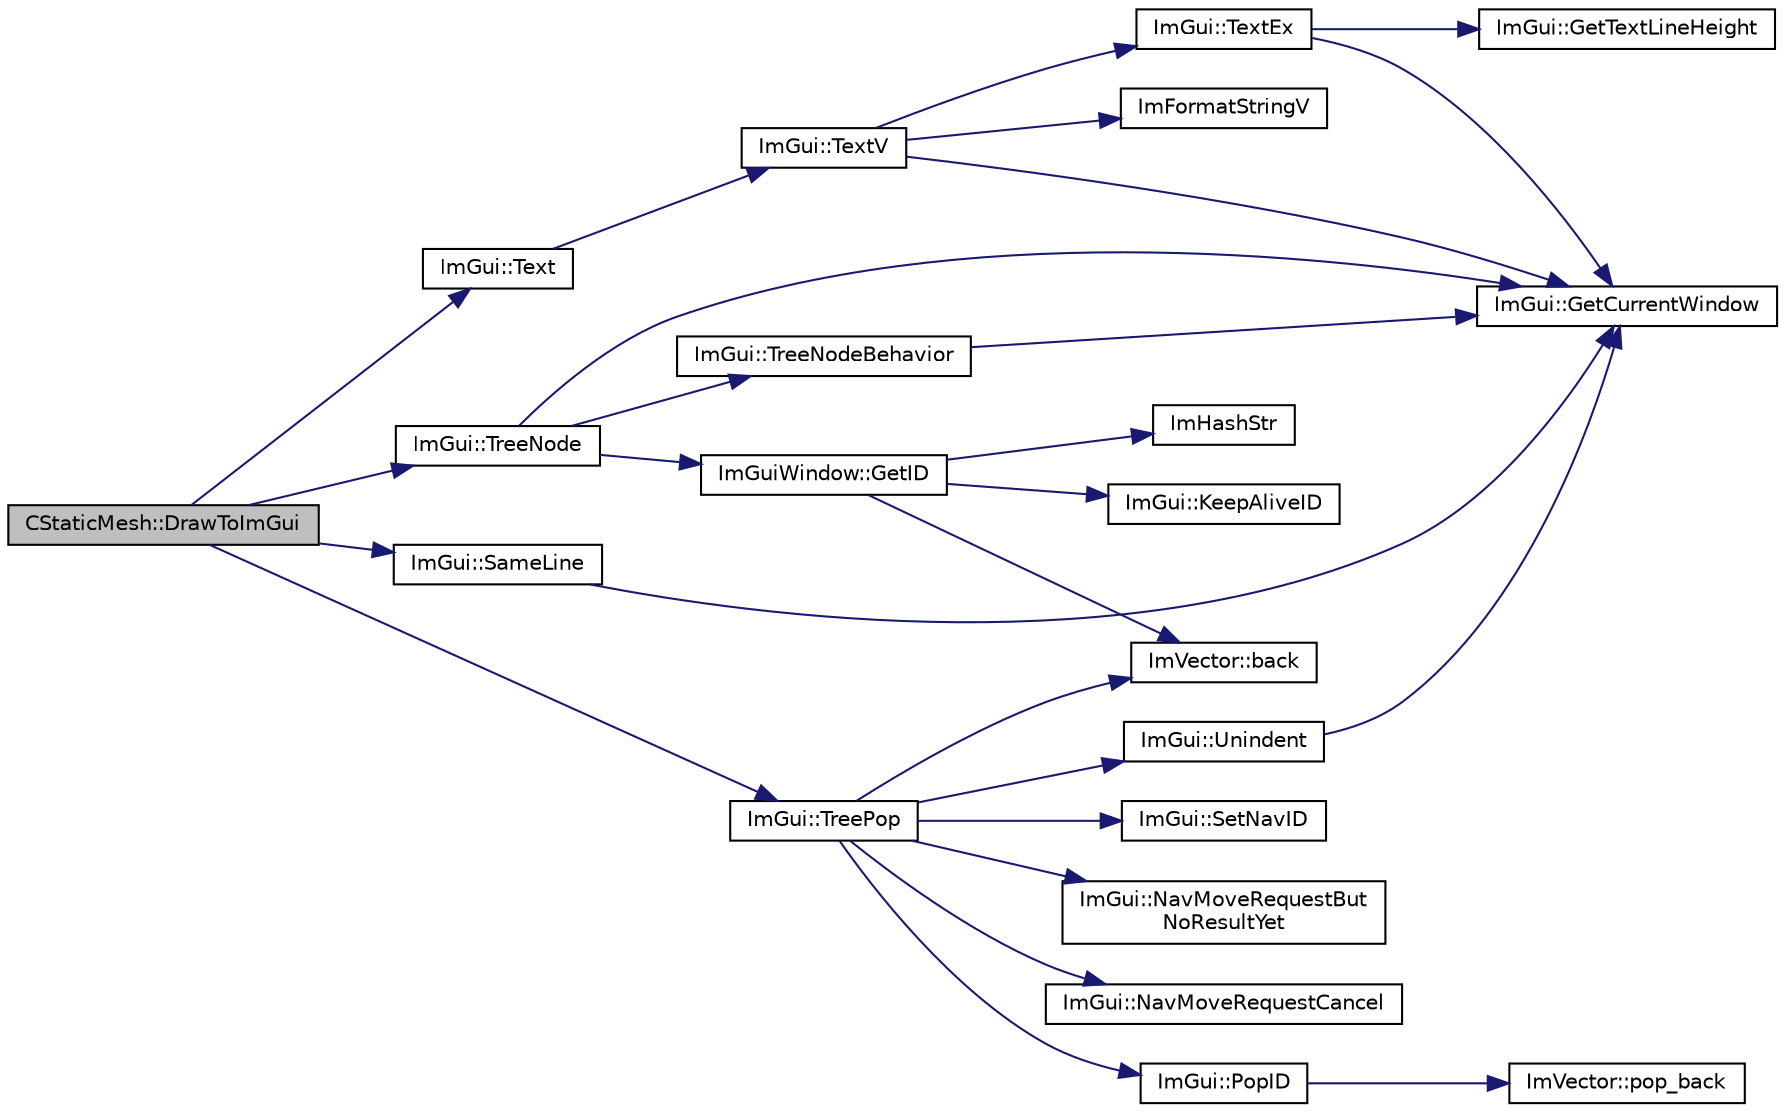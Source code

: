 digraph "CStaticMesh::DrawToImGui"
{
 // LATEX_PDF_SIZE
  edge [fontname="Helvetica",fontsize="10",labelfontname="Helvetica",labelfontsize="10"];
  node [fontname="Helvetica",fontsize="10",shape=record];
  rankdir="LR";
  Node1 [label="CStaticMesh::DrawToImGui",height=0.2,width=0.4,color="black", fillcolor="grey75", style="filled", fontcolor="black",tooltip="Draws to imgui."];
  Node1 -> Node2 [color="midnightblue",fontsize="10",style="solid"];
  Node2 [label="ImGui::SameLine",height=0.2,width=0.4,color="black", fillcolor="white", style="filled",URL="$namespace_im_gui.html#a2991c91e94f3b77a0c3411f4f3aa348e",tooltip=" "];
  Node2 -> Node3 [color="midnightblue",fontsize="10",style="solid"];
  Node3 [label="ImGui::GetCurrentWindow",height=0.2,width=0.4,color="black", fillcolor="white", style="filled",URL="$namespace_im_gui.html#a7ceba68eca2b09fb6bf1ad88037e6203",tooltip=" "];
  Node1 -> Node4 [color="midnightblue",fontsize="10",style="solid"];
  Node4 [label="ImGui::Text",height=0.2,width=0.4,color="black", fillcolor="white", style="filled",URL="$namespace_im_gui.html#a9e7b83611fe441d54fad2effb4bf4965",tooltip=" "];
  Node4 -> Node5 [color="midnightblue",fontsize="10",style="solid"];
  Node5 [label="ImGui::TextV",height=0.2,width=0.4,color="black", fillcolor="white", style="filled",URL="$namespace_im_gui.html#a10a0d6362178c2f743092f21e1b6cd20",tooltip=" "];
  Node5 -> Node3 [color="midnightblue",fontsize="10",style="solid"];
  Node5 -> Node6 [color="midnightblue",fontsize="10",style="solid"];
  Node6 [label="ImFormatStringV",height=0.2,width=0.4,color="black", fillcolor="white", style="filled",URL="$imgui_8cpp.html#a2e0022a073d369645a0daab17f823779",tooltip=" "];
  Node5 -> Node7 [color="midnightblue",fontsize="10",style="solid"];
  Node7 [label="ImGui::TextEx",height=0.2,width=0.4,color="black", fillcolor="white", style="filled",URL="$namespace_im_gui.html#aae6420fec03511fd478d9108f31e6b5f",tooltip=" "];
  Node7 -> Node3 [color="midnightblue",fontsize="10",style="solid"];
  Node7 -> Node8 [color="midnightblue",fontsize="10",style="solid"];
  Node8 [label="ImGui::GetTextLineHeight",height=0.2,width=0.4,color="black", fillcolor="white", style="filled",URL="$namespace_im_gui.html#aaba5637199d31ea23d4d143b30a44aff",tooltip=" "];
  Node1 -> Node9 [color="midnightblue",fontsize="10",style="solid"];
  Node9 [label="ImGui::TreeNode",height=0.2,width=0.4,color="black", fillcolor="white", style="filled",URL="$namespace_im_gui.html#a4dff507ce8bbe0da9556bb50b1e60d7f",tooltip=" "];
  Node9 -> Node3 [color="midnightblue",fontsize="10",style="solid"];
  Node9 -> Node10 [color="midnightblue",fontsize="10",style="solid"];
  Node10 [label="ImGuiWindow::GetID",height=0.2,width=0.4,color="black", fillcolor="white", style="filled",URL="$struct_im_gui_window.html#a66400a63bc0b54d7d29e08d1b1b1a42b",tooltip=" "];
  Node10 -> Node11 [color="midnightblue",fontsize="10",style="solid"];
  Node11 [label="ImVector::back",height=0.2,width=0.4,color="black", fillcolor="white", style="filled",URL="$struct_im_vector.html#a6da15f3c402099ed57078835ab942f8e",tooltip=" "];
  Node10 -> Node12 [color="midnightblue",fontsize="10",style="solid"];
  Node12 [label="ImHashStr",height=0.2,width=0.4,color="black", fillcolor="white", style="filled",URL="$imgui_8cpp.html#acd1b12694d0365b516bf7373f182eeee",tooltip=" "];
  Node10 -> Node13 [color="midnightblue",fontsize="10",style="solid"];
  Node13 [label="ImGui::KeepAliveID",height=0.2,width=0.4,color="black", fillcolor="white", style="filled",URL="$namespace_im_gui.html#a85a245c78a9f7c351636bdad6e60c488",tooltip=" "];
  Node9 -> Node14 [color="midnightblue",fontsize="10",style="solid"];
  Node14 [label="ImGui::TreeNodeBehavior",height=0.2,width=0.4,color="black", fillcolor="white", style="filled",URL="$namespace_im_gui.html#a918eabf70d288e93b2519ee1eac2c0b4",tooltip=" "];
  Node14 -> Node3 [color="midnightblue",fontsize="10",style="solid"];
  Node1 -> Node15 [color="midnightblue",fontsize="10",style="solid"];
  Node15 [label="ImGui::TreePop",height=0.2,width=0.4,color="black", fillcolor="white", style="filled",URL="$namespace_im_gui.html#a41ecf265e5f678c78fc9c30b3cf2077f",tooltip=" "];
  Node15 -> Node11 [color="midnightblue",fontsize="10",style="solid"];
  Node15 -> Node16 [color="midnightblue",fontsize="10",style="solid"];
  Node16 [label="ImGui::NavMoveRequestBut\lNoResultYet",height=0.2,width=0.4,color="black", fillcolor="white", style="filled",URL="$namespace_im_gui.html#a3fab98556d11690efd4f7f2fde94968e",tooltip=" "];
  Node15 -> Node17 [color="midnightblue",fontsize="10",style="solid"];
  Node17 [label="ImGui::NavMoveRequestCancel",height=0.2,width=0.4,color="black", fillcolor="white", style="filled",URL="$namespace_im_gui.html#a43326bb080d9fa80327ed81d864d8b8d",tooltip=" "];
  Node15 -> Node18 [color="midnightblue",fontsize="10",style="solid"];
  Node18 [label="ImGui::PopID",height=0.2,width=0.4,color="black", fillcolor="white", style="filled",URL="$namespace_im_gui.html#aba0b2d8f890a5d435ae43d0c4a2d4dd1",tooltip=" "];
  Node18 -> Node19 [color="midnightblue",fontsize="10",style="solid"];
  Node19 [label="ImVector::pop_back",height=0.2,width=0.4,color="black", fillcolor="white", style="filled",URL="$struct_im_vector.html#a3db7ce62d3c429effdb893fbf7148c1c",tooltip=" "];
  Node15 -> Node20 [color="midnightblue",fontsize="10",style="solid"];
  Node20 [label="ImGui::SetNavID",height=0.2,width=0.4,color="black", fillcolor="white", style="filled",URL="$namespace_im_gui.html#a101d94ec7f8e0a219bbaee58558316eb",tooltip=" "];
  Node15 -> Node21 [color="midnightblue",fontsize="10",style="solid"];
  Node21 [label="ImGui::Unindent",height=0.2,width=0.4,color="black", fillcolor="white", style="filled",URL="$namespace_im_gui.html#ad577d36753634c9bbdc3750b0e5217f5",tooltip=" "];
  Node21 -> Node3 [color="midnightblue",fontsize="10",style="solid"];
}
